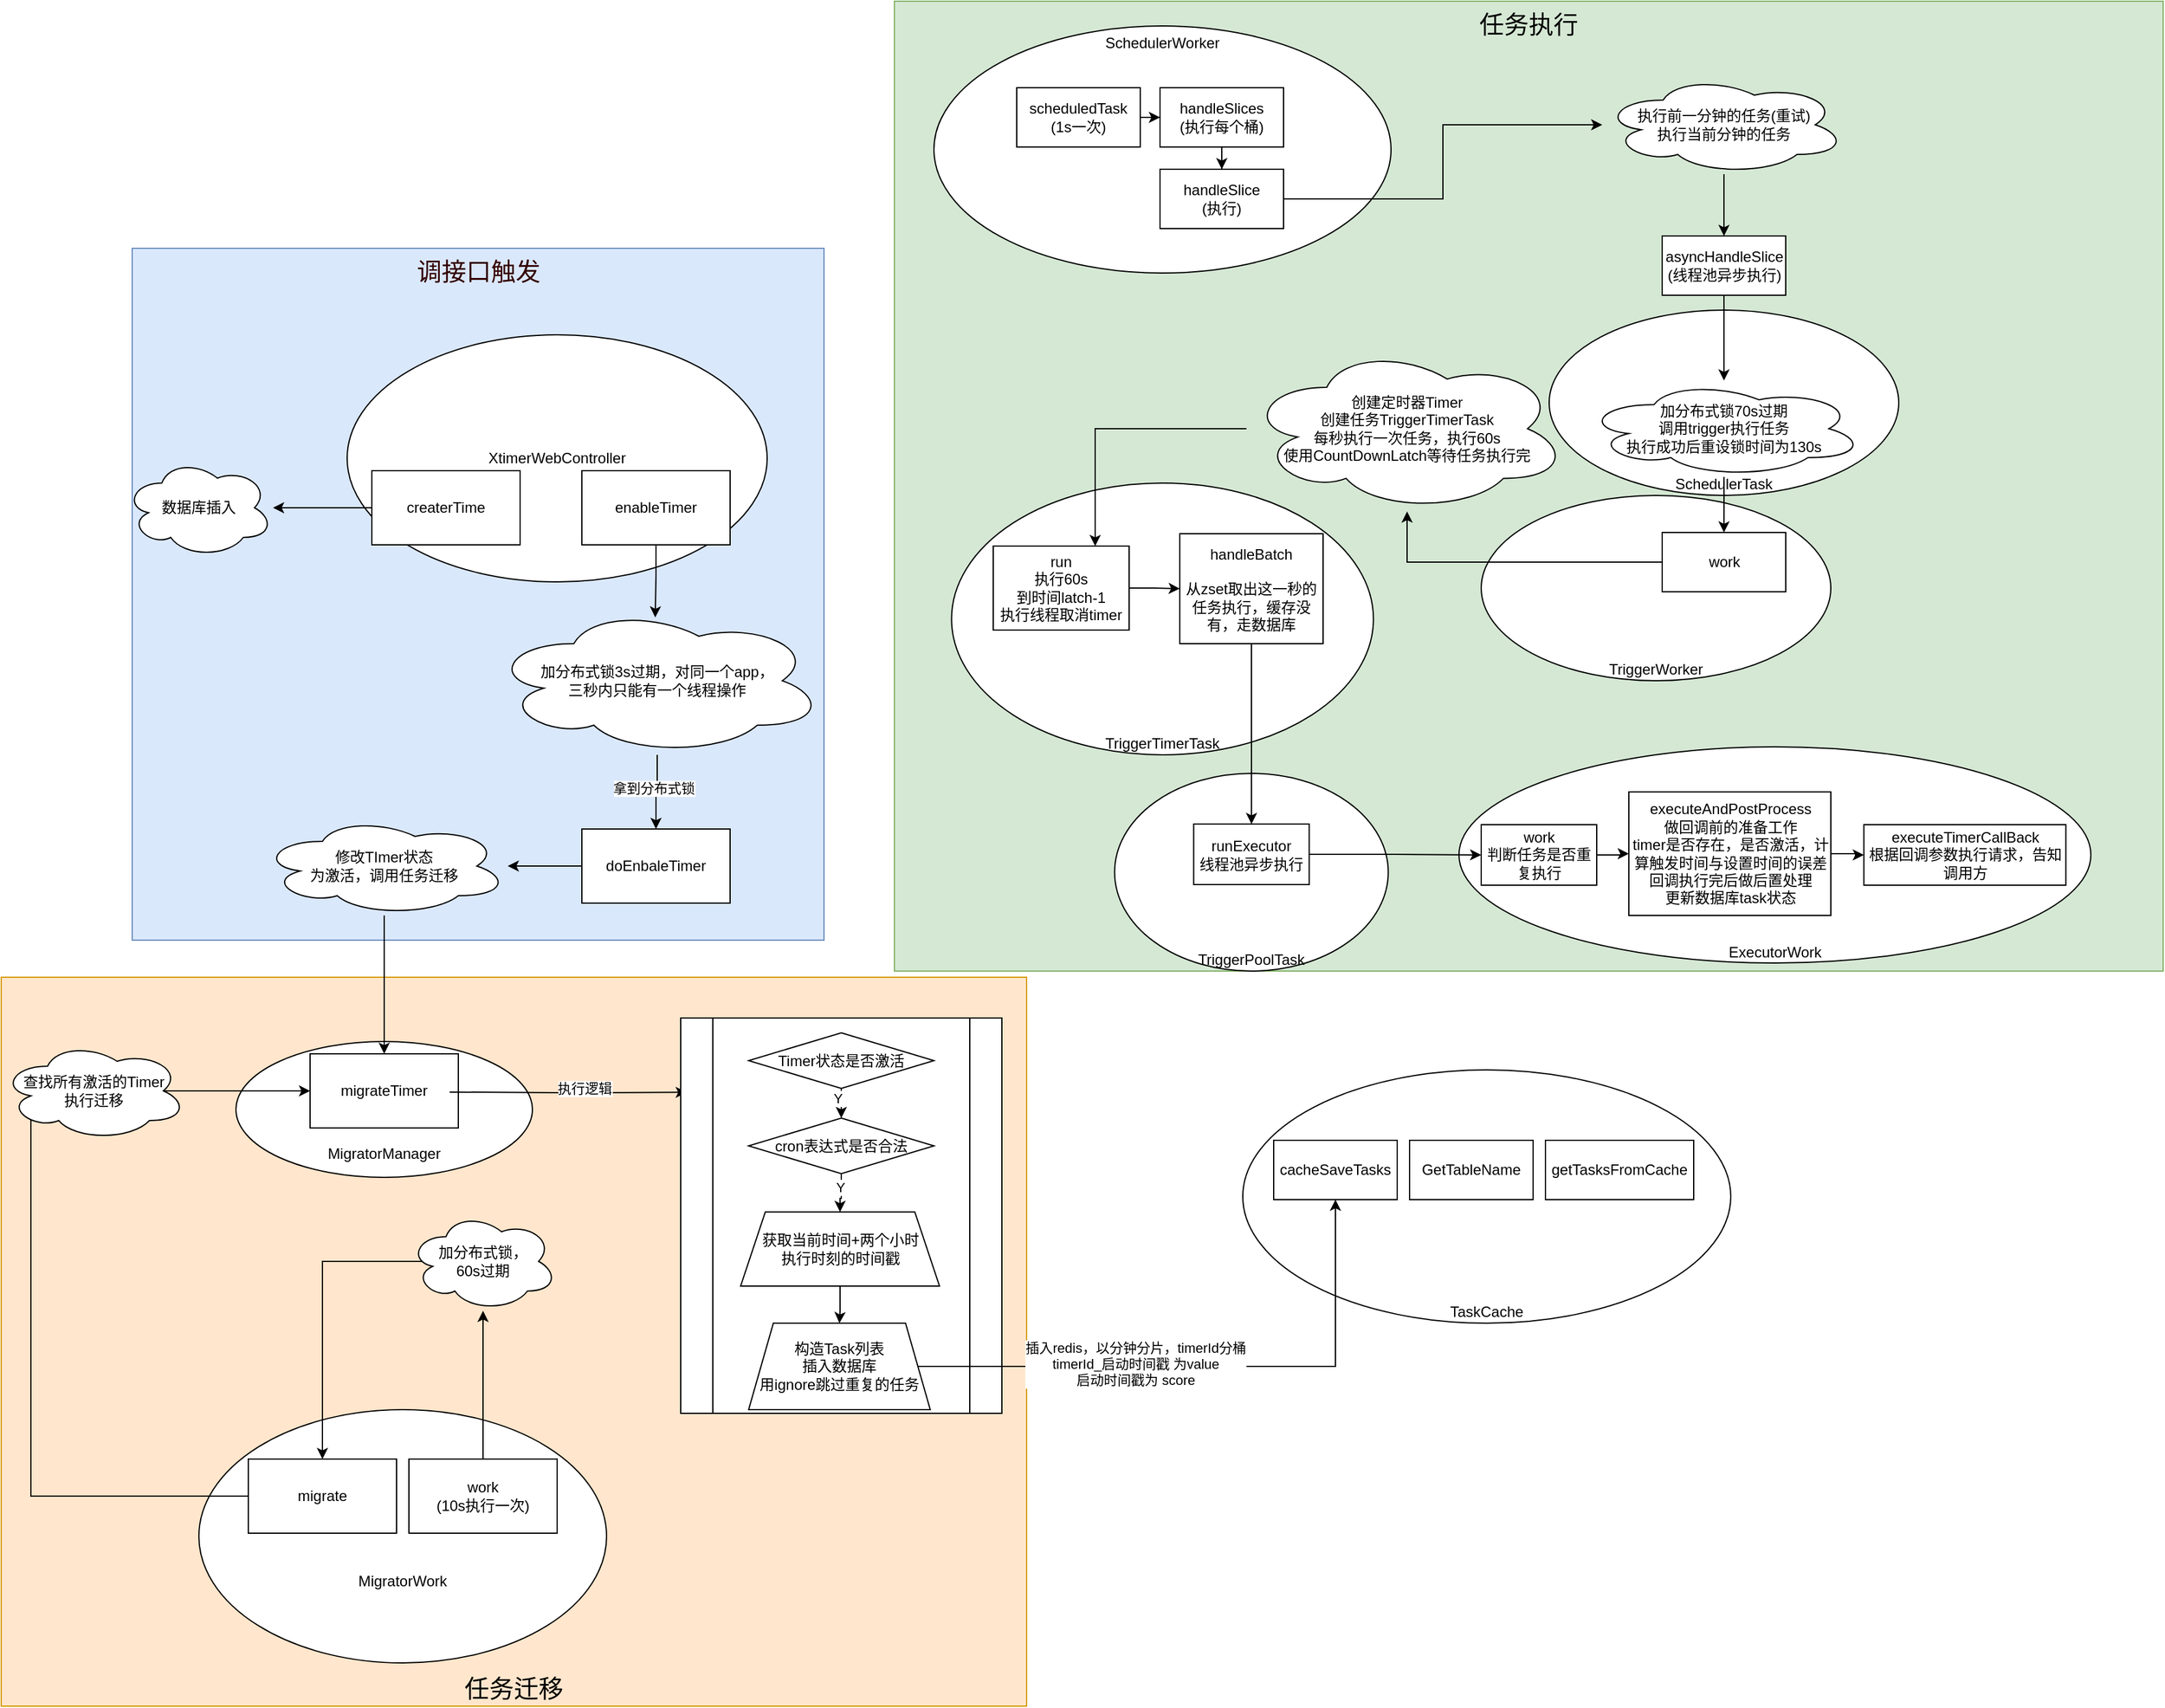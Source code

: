 <mxfile version="26.1.0">
  <diagram name="第 1 页" id="JjAhJUpeRirN_-w8hsYV">
    <mxGraphModel dx="3457" dy="2124" grid="1" gridSize="10" guides="1" tooltips="1" connect="1" arrows="1" fold="1" page="1" pageScale="1" pageWidth="827" pageHeight="1169" math="0" shadow="0">
      <root>
        <mxCell id="0" />
        <mxCell id="1" parent="0" />
        <mxCell id="cCkPG6rzrQ6bPVn2WC5E-66" value="任务迁移" style="rounded=0;whiteSpace=wrap;html=1;fillColor=#ffe6cc;strokeColor=#d79b00;verticalAlign=bottom;labelPosition=center;verticalLabelPosition=middle;align=center;fontSize=20;" vertex="1" parent="1">
          <mxGeometry x="-1490" y="660" width="830" height="590" as="geometry" />
        </mxCell>
        <mxCell id="cCkPG6rzrQ6bPVn2WC5E-35" value="调接口触发" style="html=1;aspect=fixed;align=center;labelPosition=center;verticalLabelPosition=middle;verticalAlign=top;fillColor=#dae8fc;strokeColor=#6c8ebf;spacingBottom=10;labelBorderColor=none;fontSize=20;fontColor=light-dark(#330000,#6CA7FF);" vertex="1" parent="1">
          <mxGeometry x="-1384" y="70" width="560" height="560" as="geometry" />
        </mxCell>
        <mxCell id="cCkPG6rzrQ6bPVn2WC5E-31" value="XtimerWebController" style="ellipse;whiteSpace=wrap;html=1;" vertex="1" parent="1">
          <mxGeometry x="-1210" y="140" width="340" height="200" as="geometry" />
        </mxCell>
        <mxCell id="cCkPG6rzrQ6bPVn2WC5E-6" value="&lt;div&gt;&lt;br&gt;&lt;/div&gt;&lt;div&gt;&lt;br&gt;&lt;/div&gt;&lt;div&gt;&lt;br&gt;&lt;/div&gt;&lt;div&gt;&lt;br&gt;&lt;/div&gt;&lt;div&gt;&lt;br&gt;&lt;/div&gt;MigratorManager" style="ellipse;whiteSpace=wrap;html=1;" vertex="1" parent="1">
          <mxGeometry x="-1300" y="712" width="240" height="110" as="geometry" />
        </mxCell>
        <mxCell id="cCkPG6rzrQ6bPVn2WC5E-18" value="" style="edgeStyle=orthogonalEdgeStyle;rounded=0;orthogonalLoop=1;jettySize=auto;html=1;" edge="1" parent="1" source="cCkPG6rzrQ6bPVn2WC5E-7" target="cCkPG6rzrQ6bPVn2WC5E-17">
          <mxGeometry relative="1" as="geometry" />
        </mxCell>
        <mxCell id="cCkPG6rzrQ6bPVn2WC5E-22" value="" style="edgeStyle=orthogonalEdgeStyle;rounded=0;orthogonalLoop=1;jettySize=auto;html=1;entryX=0.494;entryY=0.073;entryDx=0;entryDy=0;entryPerimeter=0;" edge="1" parent="1" source="cCkPG6rzrQ6bPVn2WC5E-8" target="cCkPG6rzrQ6bPVn2WC5E-19">
          <mxGeometry relative="1" as="geometry">
            <mxPoint x="-820" y="280" as="targetPoint" />
          </mxGeometry>
        </mxCell>
        <mxCell id="cCkPG6rzrQ6bPVn2WC5E-17" value="数据库插入" style="ellipse;shape=cloud;whiteSpace=wrap;html=1;rounded=0;" vertex="1" parent="1">
          <mxGeometry x="-1390" y="240" width="120" height="80" as="geometry" />
        </mxCell>
        <mxCell id="cCkPG6rzrQ6bPVn2WC5E-24" value="" style="edgeStyle=orthogonalEdgeStyle;rounded=0;orthogonalLoop=1;jettySize=auto;html=1;" edge="1" parent="1" source="cCkPG6rzrQ6bPVn2WC5E-19" target="cCkPG6rzrQ6bPVn2WC5E-23">
          <mxGeometry relative="1" as="geometry" />
        </mxCell>
        <mxCell id="cCkPG6rzrQ6bPVn2WC5E-25" value="拿到分布式锁" style="edgeLabel;html=1;align=center;verticalAlign=middle;resizable=0;points=[];" vertex="1" connectable="0" parent="cCkPG6rzrQ6bPVn2WC5E-24">
          <mxGeometry x="-0.133" y="-3" relative="1" as="geometry">
            <mxPoint as="offset" />
          </mxGeometry>
        </mxCell>
        <mxCell id="cCkPG6rzrQ6bPVn2WC5E-19" value="加分布式锁3s过期，对同一个app，&lt;div&gt;三秒内只能有一个线程操作&lt;/div&gt;" style="ellipse;shape=cloud;whiteSpace=wrap;html=1;rounded=0;" vertex="1" parent="1">
          <mxGeometry x="-1094" y="360" width="270" height="120" as="geometry" />
        </mxCell>
        <mxCell id="cCkPG6rzrQ6bPVn2WC5E-27" value="" style="edgeStyle=orthogonalEdgeStyle;rounded=0;orthogonalLoop=1;jettySize=auto;html=1;" edge="1" parent="1" source="cCkPG6rzrQ6bPVn2WC5E-23" target="cCkPG6rzrQ6bPVn2WC5E-26">
          <mxGeometry relative="1" as="geometry" />
        </mxCell>
        <mxCell id="cCkPG6rzrQ6bPVn2WC5E-23" value="doEnbaleTimer" style="whiteSpace=wrap;html=1;rounded=0;" vertex="1" parent="1">
          <mxGeometry x="-1020" y="540" width="120" height="60" as="geometry" />
        </mxCell>
        <mxCell id="cCkPG6rzrQ6bPVn2WC5E-34" value="" style="edgeStyle=orthogonalEdgeStyle;rounded=0;orthogonalLoop=1;jettySize=auto;html=1;" edge="1" parent="1" source="cCkPG6rzrQ6bPVn2WC5E-26" target="cCkPG6rzrQ6bPVn2WC5E-32">
          <mxGeometry relative="1" as="geometry" />
        </mxCell>
        <mxCell id="cCkPG6rzrQ6bPVn2WC5E-26" value="修改TImer状态&lt;div&gt;为激活，调用任务迁移&lt;/div&gt;" style="ellipse;shape=cloud;whiteSpace=wrap;html=1;rounded=0;" vertex="1" parent="1">
          <mxGeometry x="-1280" y="530" width="200" height="80" as="geometry" />
        </mxCell>
        <mxCell id="cCkPG6rzrQ6bPVn2WC5E-7" value="createrTime" style="rounded=0;whiteSpace=wrap;html=1;" vertex="1" parent="1">
          <mxGeometry x="-1190" y="250" width="120" height="60" as="geometry" />
        </mxCell>
        <mxCell id="cCkPG6rzrQ6bPVn2WC5E-8" value="enableTimer" style="rounded=0;whiteSpace=wrap;html=1;" vertex="1" parent="1">
          <mxGeometry x="-1020" y="250" width="120" height="60" as="geometry" />
        </mxCell>
        <mxCell id="cCkPG6rzrQ6bPVn2WC5E-32" value="migrateTimer" style="rounded=0;whiteSpace=wrap;html=1;" vertex="1" parent="1">
          <mxGeometry x="-1240" y="722" width="120" height="60" as="geometry" />
        </mxCell>
        <mxCell id="cCkPG6rzrQ6bPVn2WC5E-36" value="&lt;div&gt;&lt;br&gt;&lt;/div&gt;&lt;div&gt;&lt;br&gt;&lt;/div&gt;&lt;div&gt;&lt;br&gt;&lt;/div&gt;&lt;div&gt;&lt;br&gt;&lt;/div&gt;&lt;div&gt;&lt;br&gt;&lt;/div&gt;MigratorWork" style="ellipse;whiteSpace=wrap;html=1;" vertex="1" parent="1">
          <mxGeometry x="-1330" y="1010" width="330" height="205" as="geometry" />
        </mxCell>
        <mxCell id="cCkPG6rzrQ6bPVn2WC5E-40" value="" style="edgeStyle=orthogonalEdgeStyle;rounded=0;orthogonalLoop=1;jettySize=auto;html=1;" edge="1" parent="1" source="cCkPG6rzrQ6bPVn2WC5E-38" target="cCkPG6rzrQ6bPVn2WC5E-39">
          <mxGeometry relative="1" as="geometry" />
        </mxCell>
        <mxCell id="cCkPG6rzrQ6bPVn2WC5E-38" value="work&lt;div&gt;(10s执行一次)&lt;/div&gt;" style="rounded=0;whiteSpace=wrap;html=1;" vertex="1" parent="1">
          <mxGeometry x="-1160" y="1050" width="120" height="60" as="geometry" />
        </mxCell>
        <mxCell id="cCkPG6rzrQ6bPVn2WC5E-43" value="" style="edgeStyle=orthogonalEdgeStyle;rounded=0;orthogonalLoop=1;jettySize=auto;html=1;exitX=0.875;exitY=0.5;exitDx=0;exitDy=0;exitPerimeter=0;" edge="1" parent="1" source="cCkPG6rzrQ6bPVn2WC5E-39" target="cCkPG6rzrQ6bPVn2WC5E-41">
          <mxGeometry relative="1" as="geometry">
            <mxPoint x="-1090" y="833" as="targetPoint" />
          </mxGeometry>
        </mxCell>
        <mxCell id="cCkPG6rzrQ6bPVn2WC5E-39" value="加分布式锁，&lt;div&gt;60s过期&lt;/div&gt;" style="ellipse;shape=cloud;whiteSpace=wrap;html=1;rounded=0;" vertex="1" parent="1">
          <mxGeometry x="-1160" y="850" width="120" height="80" as="geometry" />
        </mxCell>
        <mxCell id="cCkPG6rzrQ6bPVn2WC5E-45" value="" style="edgeStyle=orthogonalEdgeStyle;rounded=0;orthogonalLoop=1;jettySize=auto;html=1;entryX=0.16;entryY=0.55;entryDx=0;entryDy=0;entryPerimeter=0;" edge="1" parent="1" source="cCkPG6rzrQ6bPVn2WC5E-41" target="cCkPG6rzrQ6bPVn2WC5E-44">
          <mxGeometry relative="1" as="geometry">
            <mxPoint x="-1520" y="732" as="targetPoint" />
          </mxGeometry>
        </mxCell>
        <mxCell id="cCkPG6rzrQ6bPVn2WC5E-41" value="migrate" style="rounded=0;whiteSpace=wrap;html=1;" vertex="1" parent="1">
          <mxGeometry x="-1290" y="1050" width="120" height="60" as="geometry" />
        </mxCell>
        <mxCell id="cCkPG6rzrQ6bPVn2WC5E-46" value="" style="edgeStyle=orthogonalEdgeStyle;rounded=0;orthogonalLoop=1;jettySize=auto;html=1;exitX=0.875;exitY=0.5;exitDx=0;exitDy=0;exitPerimeter=0;" edge="1" parent="1" source="cCkPG6rzrQ6bPVn2WC5E-44" target="cCkPG6rzrQ6bPVn2WC5E-32">
          <mxGeometry relative="1" as="geometry" />
        </mxCell>
        <mxCell id="cCkPG6rzrQ6bPVn2WC5E-44" value="查找所有激活的Timer&lt;div&gt;&lt;span style=&quot;background-color: transparent; color: light-dark(rgb(0, 0, 0), rgb(255, 255, 255));&quot;&gt;执行迁移&lt;/span&gt;&lt;/div&gt;" style="ellipse;shape=cloud;whiteSpace=wrap;html=1;rounded=0;" vertex="1" parent="1">
          <mxGeometry x="-1490" y="712" width="150" height="80" as="geometry" />
        </mxCell>
        <mxCell id="cCkPG6rzrQ6bPVn2WC5E-62" value="" style="edgeStyle=orthogonalEdgeStyle;rounded=0;orthogonalLoop=1;jettySize=auto;html=1;entryX=0.019;entryY=0.188;entryDx=0;entryDy=0;entryPerimeter=0;" edge="1" parent="1" target="cCkPG6rzrQ6bPVn2WC5E-47">
          <mxGeometry relative="1" as="geometry">
            <mxPoint x="-1127.0" y="752.966" as="sourcePoint" />
            <mxPoint x="-1023.82" y="757" as="targetPoint" />
          </mxGeometry>
        </mxCell>
        <mxCell id="cCkPG6rzrQ6bPVn2WC5E-64" value="执行逻辑" style="edgeLabel;html=1;align=center;verticalAlign=middle;resizable=0;points=[];" vertex="1" connectable="0" parent="cCkPG6rzrQ6bPVn2WC5E-62">
          <mxGeometry x="0.132" y="3" relative="1" as="geometry">
            <mxPoint as="offset" />
          </mxGeometry>
        </mxCell>
        <mxCell id="cCkPG6rzrQ6bPVn2WC5E-47" value="" style="shape=process;whiteSpace=wrap;html=1;backgroundOutline=1;" vertex="1" parent="1">
          <mxGeometry x="-940" y="693" width="260" height="320" as="geometry" />
        </mxCell>
        <mxCell id="cCkPG6rzrQ6bPVn2WC5E-54" value="" style="edgeStyle=orthogonalEdgeStyle;rounded=0;orthogonalLoop=1;jettySize=auto;html=1;" edge="1" parent="1" source="cCkPG6rzrQ6bPVn2WC5E-48" target="cCkPG6rzrQ6bPVn2WC5E-53">
          <mxGeometry relative="1" as="geometry" />
        </mxCell>
        <mxCell id="cCkPG6rzrQ6bPVn2WC5E-55" value="Y" style="edgeLabel;html=1;align=center;verticalAlign=middle;resizable=0;points=[];" vertex="1" connectable="0" parent="cCkPG6rzrQ6bPVn2WC5E-54">
          <mxGeometry x="-0.716" y="-3" relative="1" as="geometry">
            <mxPoint as="offset" />
          </mxGeometry>
        </mxCell>
        <mxCell id="cCkPG6rzrQ6bPVn2WC5E-48" value="Timer状态是否激活" style="rhombus;whiteSpace=wrap;html=1;" vertex="1" parent="1">
          <mxGeometry x="-885" y="705" width="150" height="45" as="geometry" />
        </mxCell>
        <mxCell id="cCkPG6rzrQ6bPVn2WC5E-57" value="" style="edgeStyle=orthogonalEdgeStyle;rounded=0;orthogonalLoop=1;jettySize=auto;html=1;" edge="1" parent="1" source="cCkPG6rzrQ6bPVn2WC5E-53" target="cCkPG6rzrQ6bPVn2WC5E-56">
          <mxGeometry relative="1" as="geometry" />
        </mxCell>
        <mxCell id="cCkPG6rzrQ6bPVn2WC5E-58" value="Y" style="edgeLabel;html=1;align=center;verticalAlign=middle;resizable=0;points=[];" vertex="1" connectable="0" parent="cCkPG6rzrQ6bPVn2WC5E-57">
          <mxGeometry x="-0.328" y="-1" relative="1" as="geometry">
            <mxPoint as="offset" />
          </mxGeometry>
        </mxCell>
        <mxCell id="cCkPG6rzrQ6bPVn2WC5E-53" value="cron表达式是否合法" style="rhombus;whiteSpace=wrap;html=1;" vertex="1" parent="1">
          <mxGeometry x="-885" y="774" width="150" height="45" as="geometry" />
        </mxCell>
        <mxCell id="cCkPG6rzrQ6bPVn2WC5E-60" value="" style="edgeStyle=orthogonalEdgeStyle;rounded=0;orthogonalLoop=1;jettySize=auto;html=1;" edge="1" parent="1" source="cCkPG6rzrQ6bPVn2WC5E-56" target="cCkPG6rzrQ6bPVn2WC5E-59">
          <mxGeometry relative="1" as="geometry" />
        </mxCell>
        <mxCell id="cCkPG6rzrQ6bPVn2WC5E-56" value="获取当前时间+两个小时&lt;div&gt;执行时刻的时间戳&lt;/div&gt;" style="shape=trapezoid;perimeter=trapezoidPerimeter;whiteSpace=wrap;html=1;fixedSize=1;" vertex="1" parent="1">
          <mxGeometry x="-891.5" y="850" width="161" height="60" as="geometry" />
        </mxCell>
        <mxCell id="cCkPG6rzrQ6bPVn2WC5E-59" value="构造Task列表&lt;div&gt;插入数据库&lt;/div&gt;&lt;div&gt;用ignore跳过重复的任务&lt;/div&gt;" style="shape=trapezoid;perimeter=trapezoidPerimeter;whiteSpace=wrap;html=1;fixedSize=1;" vertex="1" parent="1">
          <mxGeometry x="-885" y="940" width="147" height="70" as="geometry" />
        </mxCell>
        <mxCell id="cCkPG6rzrQ6bPVn2WC5E-67" value="任务执行" style="rounded=0;whiteSpace=wrap;html=1;fillColor=#d5e8d4;strokeColor=#82b366;verticalAlign=top;labelPosition=center;verticalLabelPosition=middle;align=center;fontSize=20;" vertex="1" parent="1">
          <mxGeometry x="-767" y="-130" width="1027" height="785" as="geometry" />
        </mxCell>
        <mxCell id="cCkPG6rzrQ6bPVn2WC5E-68" value="SchedulerWorker" style="ellipse;whiteSpace=wrap;html=1;verticalAlign=top;" vertex="1" parent="1">
          <mxGeometry x="-735" y="-110" width="370" height="200" as="geometry" />
        </mxCell>
        <mxCell id="cCkPG6rzrQ6bPVn2WC5E-69" value="TaskCache" style="ellipse;whiteSpace=wrap;html=1;verticalAlign=bottom;" vertex="1" parent="1">
          <mxGeometry x="-485" y="735" width="395" height="205" as="geometry" />
        </mxCell>
        <mxCell id="cCkPG6rzrQ6bPVn2WC5E-70" value="cacheSaveTasks" style="rounded=0;whiteSpace=wrap;html=1;" vertex="1" parent="1">
          <mxGeometry x="-460" y="792" width="100" height="48" as="geometry" />
        </mxCell>
        <mxCell id="cCkPG6rzrQ6bPVn2WC5E-71" value="GetTableName" style="rounded=0;whiteSpace=wrap;html=1;" vertex="1" parent="1">
          <mxGeometry x="-350" y="792" width="100" height="48" as="geometry" />
        </mxCell>
        <mxCell id="cCkPG6rzrQ6bPVn2WC5E-72" value="getTasksFromCache" style="rounded=0;whiteSpace=wrap;html=1;" vertex="1" parent="1">
          <mxGeometry x="-240" y="792" width="120" height="48" as="geometry" />
        </mxCell>
        <mxCell id="cCkPG6rzrQ6bPVn2WC5E-74" value="" style="edgeStyle=orthogonalEdgeStyle;rounded=0;orthogonalLoop=1;jettySize=auto;html=1;" edge="1" parent="1" source="cCkPG6rzrQ6bPVn2WC5E-59" target="cCkPG6rzrQ6bPVn2WC5E-70">
          <mxGeometry relative="1" as="geometry">
            <mxPoint x="-653.0" y="975" as="targetPoint" />
          </mxGeometry>
        </mxCell>
        <mxCell id="cCkPG6rzrQ6bPVn2WC5E-75" value="插入redis，以分钟分片，timerId分桶&lt;div&gt;timerId_启动时间戳 为value&lt;/div&gt;&lt;div&gt;启动时间戳为 score&lt;/div&gt;" style="edgeLabel;html=1;align=center;verticalAlign=middle;resizable=0;points=[];" vertex="1" connectable="0" parent="cCkPG6rzrQ6bPVn2WC5E-74">
          <mxGeometry x="-0.258" y="2" relative="1" as="geometry">
            <mxPoint as="offset" />
          </mxGeometry>
        </mxCell>
        <mxCell id="cCkPG6rzrQ6bPVn2WC5E-80" value="" style="edgeStyle=orthogonalEdgeStyle;rounded=0;orthogonalLoop=1;jettySize=auto;html=1;" edge="1" parent="1" source="cCkPG6rzrQ6bPVn2WC5E-76" target="cCkPG6rzrQ6bPVn2WC5E-77">
          <mxGeometry relative="1" as="geometry">
            <mxPoint x="-630" y="278" as="targetPoint" />
          </mxGeometry>
        </mxCell>
        <mxCell id="cCkPG6rzrQ6bPVn2WC5E-76" value="scheduledTask&lt;div&gt;(1s一次)&lt;/div&gt;" style="rounded=0;whiteSpace=wrap;html=1;" vertex="1" parent="1">
          <mxGeometry x="-668" y="-60" width="100" height="48" as="geometry" />
        </mxCell>
        <mxCell id="cCkPG6rzrQ6bPVn2WC5E-82" value="" style="edgeStyle=orthogonalEdgeStyle;rounded=0;orthogonalLoop=1;jettySize=auto;html=1;" edge="1" parent="1" source="cCkPG6rzrQ6bPVn2WC5E-77" target="cCkPG6rzrQ6bPVn2WC5E-78">
          <mxGeometry relative="1" as="geometry">
            <mxPoint x="-520" y="278" as="targetPoint" />
          </mxGeometry>
        </mxCell>
        <mxCell id="cCkPG6rzrQ6bPVn2WC5E-77" value="handleSlices&lt;br&gt;&lt;div&gt;(执行每个桶)&lt;/div&gt;" style="rounded=0;whiteSpace=wrap;html=1;" vertex="1" parent="1">
          <mxGeometry x="-552" y="-60" width="100" height="48" as="geometry" />
        </mxCell>
        <mxCell id="cCkPG6rzrQ6bPVn2WC5E-84" value="" style="edgeStyle=orthogonalEdgeStyle;rounded=0;orthogonalLoop=1;jettySize=auto;html=1;" edge="1" parent="1" source="cCkPG6rzrQ6bPVn2WC5E-78" target="cCkPG6rzrQ6bPVn2WC5E-83">
          <mxGeometry relative="1" as="geometry" />
        </mxCell>
        <mxCell id="cCkPG6rzrQ6bPVn2WC5E-78" value="handleSlice&lt;br&gt;&lt;div&gt;(执行)&lt;/div&gt;" style="rounded=0;whiteSpace=wrap;html=1;" vertex="1" parent="1">
          <mxGeometry x="-552" y="6" width="100" height="48" as="geometry" />
        </mxCell>
        <mxCell id="cCkPG6rzrQ6bPVn2WC5E-83" value="执行前一分钟的任务(重试)&lt;div&gt;执行当前分钟的任务&lt;/div&gt;" style="ellipse;shape=cloud;whiteSpace=wrap;html=1;rounded=0;" vertex="1" parent="1">
          <mxGeometry x="-194" y="-70" width="197" height="80" as="geometry" />
        </mxCell>
        <mxCell id="cCkPG6rzrQ6bPVn2WC5E-85" value="SchedulerTask" style="ellipse;whiteSpace=wrap;html=1;verticalAlign=bottom;" vertex="1" parent="1">
          <mxGeometry x="-237" y="120" width="283" height="150" as="geometry" />
        </mxCell>
        <mxCell id="cCkPG6rzrQ6bPVn2WC5E-89" value="" style="edgeStyle=orthogonalEdgeStyle;rounded=0;orthogonalLoop=1;jettySize=auto;html=1;" edge="1" parent="1" source="cCkPG6rzrQ6bPVn2WC5E-86" target="cCkPG6rzrQ6bPVn2WC5E-88">
          <mxGeometry relative="1" as="geometry" />
        </mxCell>
        <mxCell id="cCkPG6rzrQ6bPVn2WC5E-86" value="asyncHandleSlice&lt;div&gt;(线程池异步执行)&lt;/div&gt;" style="rounded=0;whiteSpace=wrap;html=1;" vertex="1" parent="1">
          <mxGeometry x="-145.5" y="60" width="100" height="48" as="geometry" />
        </mxCell>
        <mxCell id="cCkPG6rzrQ6bPVn2WC5E-87" value="" style="edgeStyle=orthogonalEdgeStyle;rounded=0;orthogonalLoop=1;jettySize=auto;html=1;" edge="1" parent="1" source="cCkPG6rzrQ6bPVn2WC5E-83" target="cCkPG6rzrQ6bPVn2WC5E-86">
          <mxGeometry relative="1" as="geometry" />
        </mxCell>
        <mxCell id="cCkPG6rzrQ6bPVn2WC5E-88" value="加分布式锁70s过期&lt;div&gt;调用trigger执行任务&lt;/div&gt;&lt;div&gt;执行成功后重设锁时间为130s&lt;/div&gt;" style="ellipse;shape=cloud;whiteSpace=wrap;html=1;rounded=0;" vertex="1" parent="1">
          <mxGeometry x="-208.75" y="177" width="226.5" height="78" as="geometry" />
        </mxCell>
        <mxCell id="cCkPG6rzrQ6bPVn2WC5E-90" value="TriggerWorker" style="ellipse;whiteSpace=wrap;html=1;verticalAlign=bottom;" vertex="1" parent="1">
          <mxGeometry x="-292" y="270" width="283" height="150" as="geometry" />
        </mxCell>
        <mxCell id="cCkPG6rzrQ6bPVn2WC5E-95" value="" style="edgeStyle=orthogonalEdgeStyle;rounded=0;orthogonalLoop=1;jettySize=auto;html=1;" edge="1" parent="1" source="cCkPG6rzrQ6bPVn2WC5E-91" target="cCkPG6rzrQ6bPVn2WC5E-94">
          <mxGeometry relative="1" as="geometry" />
        </mxCell>
        <mxCell id="cCkPG6rzrQ6bPVn2WC5E-91" value="work" style="rounded=0;whiteSpace=wrap;html=1;" vertex="1" parent="1">
          <mxGeometry x="-145.5" y="300" width="100" height="48" as="geometry" />
        </mxCell>
        <mxCell id="cCkPG6rzrQ6bPVn2WC5E-93" value="" style="edgeStyle=orthogonalEdgeStyle;rounded=0;orthogonalLoop=1;jettySize=auto;html=1;" edge="1" parent="1" source="cCkPG6rzrQ6bPVn2WC5E-88" target="cCkPG6rzrQ6bPVn2WC5E-91">
          <mxGeometry relative="1" as="geometry">
            <mxPoint x="-296.75" y="396" as="targetPoint" />
          </mxGeometry>
        </mxCell>
        <mxCell id="cCkPG6rzrQ6bPVn2WC5E-94" value="创建定时器Timer&lt;div&gt;创建任务TriggerTimerTask&lt;/div&gt;&lt;div&gt;每秒执行一次任务，执行60s&lt;/div&gt;&lt;div&gt;使用CountDownLatch等待任务执行完&lt;/div&gt;" style="ellipse;shape=cloud;whiteSpace=wrap;html=1;rounded=0;" vertex="1" parent="1">
          <mxGeometry x="-482" y="149" width="260" height="134" as="geometry" />
        </mxCell>
        <mxCell id="cCkPG6rzrQ6bPVn2WC5E-96" value="TriggerTimerTask" style="ellipse;whiteSpace=wrap;html=1;verticalAlign=bottom;" vertex="1" parent="1">
          <mxGeometry x="-720.75" y="260" width="341.5" height="220" as="geometry" />
        </mxCell>
        <mxCell id="cCkPG6rzrQ6bPVn2WC5E-101" value="" style="edgeStyle=orthogonalEdgeStyle;rounded=0;orthogonalLoop=1;jettySize=auto;html=1;" edge="1" parent="1" source="cCkPG6rzrQ6bPVn2WC5E-99" target="cCkPG6rzrQ6bPVn2WC5E-100">
          <mxGeometry relative="1" as="geometry" />
        </mxCell>
        <mxCell id="cCkPG6rzrQ6bPVn2WC5E-99" value="run&lt;div&gt;执行60s&lt;/div&gt;&lt;div&gt;到时间latch-1&lt;/div&gt;&lt;div&gt;执行线程取消timer&lt;/div&gt;" style="rounded=0;whiteSpace=wrap;html=1;" vertex="1" parent="1">
          <mxGeometry x="-687" y="311" width="110" height="68" as="geometry" />
        </mxCell>
        <mxCell id="cCkPG6rzrQ6bPVn2WC5E-98" value="" style="edgeStyle=orthogonalEdgeStyle;rounded=0;orthogonalLoop=1;jettySize=auto;html=1;entryX=0.75;entryY=0;entryDx=0;entryDy=0;" edge="1" parent="1" source="cCkPG6rzrQ6bPVn2WC5E-94" target="cCkPG6rzrQ6bPVn2WC5E-99">
          <mxGeometry relative="1" as="geometry">
            <mxPoint x="-570.0" y="396" as="targetPoint" />
          </mxGeometry>
        </mxCell>
        <mxCell id="cCkPG6rzrQ6bPVn2WC5E-100" value="handleBatch&lt;div&gt;&lt;br&gt;&lt;/div&gt;&lt;div&gt;从zset取出这一秒的任务执行，缓存没有，走数据库&lt;/div&gt;" style="rounded=0;whiteSpace=wrap;html=1;" vertex="1" parent="1">
          <mxGeometry x="-536" y="301" width="116" height="89" as="geometry" />
        </mxCell>
        <mxCell id="cCkPG6rzrQ6bPVn2WC5E-113" value="TriggerPoolTask" style="ellipse;whiteSpace=wrap;html=1;verticalAlign=bottom;" vertex="1" parent="1">
          <mxGeometry x="-588.75" y="495" width="221.5" height="160" as="geometry" />
        </mxCell>
        <mxCell id="cCkPG6rzrQ6bPVn2WC5E-117" value="" style="edgeStyle=orthogonalEdgeStyle;rounded=0;orthogonalLoop=1;jettySize=auto;html=1;exitX=0.5;exitY=1;exitDx=0;exitDy=0;" edge="1" parent="1" source="cCkPG6rzrQ6bPVn2WC5E-100" target="cCkPG6rzrQ6bPVn2WC5E-114">
          <mxGeometry relative="1" as="geometry">
            <mxPoint x="-344.5" y="560.5" as="sourcePoint" />
          </mxGeometry>
        </mxCell>
        <mxCell id="cCkPG6rzrQ6bPVn2WC5E-114" value="runExecutor&lt;div&gt;线程池异步执行&lt;/div&gt;" style="rounded=0;whiteSpace=wrap;html=1;" vertex="1" parent="1">
          <mxGeometry x="-524.75" y="536" width="93.5" height="49" as="geometry" />
        </mxCell>
        <mxCell id="cCkPG6rzrQ6bPVn2WC5E-118" value="ExecutorWork" style="ellipse;whiteSpace=wrap;html=1;verticalAlign=bottom;" vertex="1" parent="1">
          <mxGeometry x="-310" y="473.5" width="511.5" height="175" as="geometry" />
        </mxCell>
        <mxCell id="cCkPG6rzrQ6bPVn2WC5E-119" value="work&lt;div&gt;判断任务是否重复执行&lt;/div&gt;" style="rounded=0;whiteSpace=wrap;html=1;" vertex="1" parent="1">
          <mxGeometry x="-292" y="536.5" width="93.5" height="49" as="geometry" />
        </mxCell>
        <mxCell id="cCkPG6rzrQ6bPVn2WC5E-123" value="" style="edgeStyle=orthogonalEdgeStyle;rounded=0;orthogonalLoop=1;jettySize=auto;html=1;" edge="1" parent="1" source="cCkPG6rzrQ6bPVn2WC5E-119" target="cCkPG6rzrQ6bPVn2WC5E-120">
          <mxGeometry relative="1" as="geometry" />
        </mxCell>
        <mxCell id="cCkPG6rzrQ6bPVn2WC5E-120" value="executeAndPostProcess&lt;div&gt;做回调前的准备工作&lt;/div&gt;&lt;div&gt;timer是否存在，是否激活，计算触发时间与设置时间的误差&lt;/div&gt;&lt;div&gt;回调执行完后做后置处理&lt;/div&gt;&lt;div&gt;更新数据库task状态&lt;/div&gt;" style="rounded=0;whiteSpace=wrap;html=1;" vertex="1" parent="1">
          <mxGeometry x="-172.5" y="510" width="163.5" height="100" as="geometry" />
        </mxCell>
        <mxCell id="cCkPG6rzrQ6bPVn2WC5E-122" value="" style="edgeStyle=orthogonalEdgeStyle;rounded=0;orthogonalLoop=1;jettySize=auto;html=1;" edge="1" parent="1" source="cCkPG6rzrQ6bPVn2WC5E-120" target="cCkPG6rzrQ6bPVn2WC5E-121">
          <mxGeometry relative="1" as="geometry" />
        </mxCell>
        <mxCell id="cCkPG6rzrQ6bPVn2WC5E-121" value="executeTimerCallBack&lt;div&gt;根据回调参数执行请求，告知调用方&lt;/div&gt;" style="rounded=0;whiteSpace=wrap;html=1;" vertex="1" parent="1">
          <mxGeometry x="17.75" y="536.5" width="163.5" height="49" as="geometry" />
        </mxCell>
        <mxCell id="cCkPG6rzrQ6bPVn2WC5E-126" value="" style="edgeStyle=orthogonalEdgeStyle;rounded=0;orthogonalLoop=1;jettySize=auto;html=1;" edge="1" parent="1" source="cCkPG6rzrQ6bPVn2WC5E-114" target="cCkPG6rzrQ6bPVn2WC5E-119">
          <mxGeometry relative="1" as="geometry">
            <mxPoint x="-364.5" y="560.5" as="targetPoint" />
          </mxGeometry>
        </mxCell>
      </root>
    </mxGraphModel>
  </diagram>
</mxfile>
